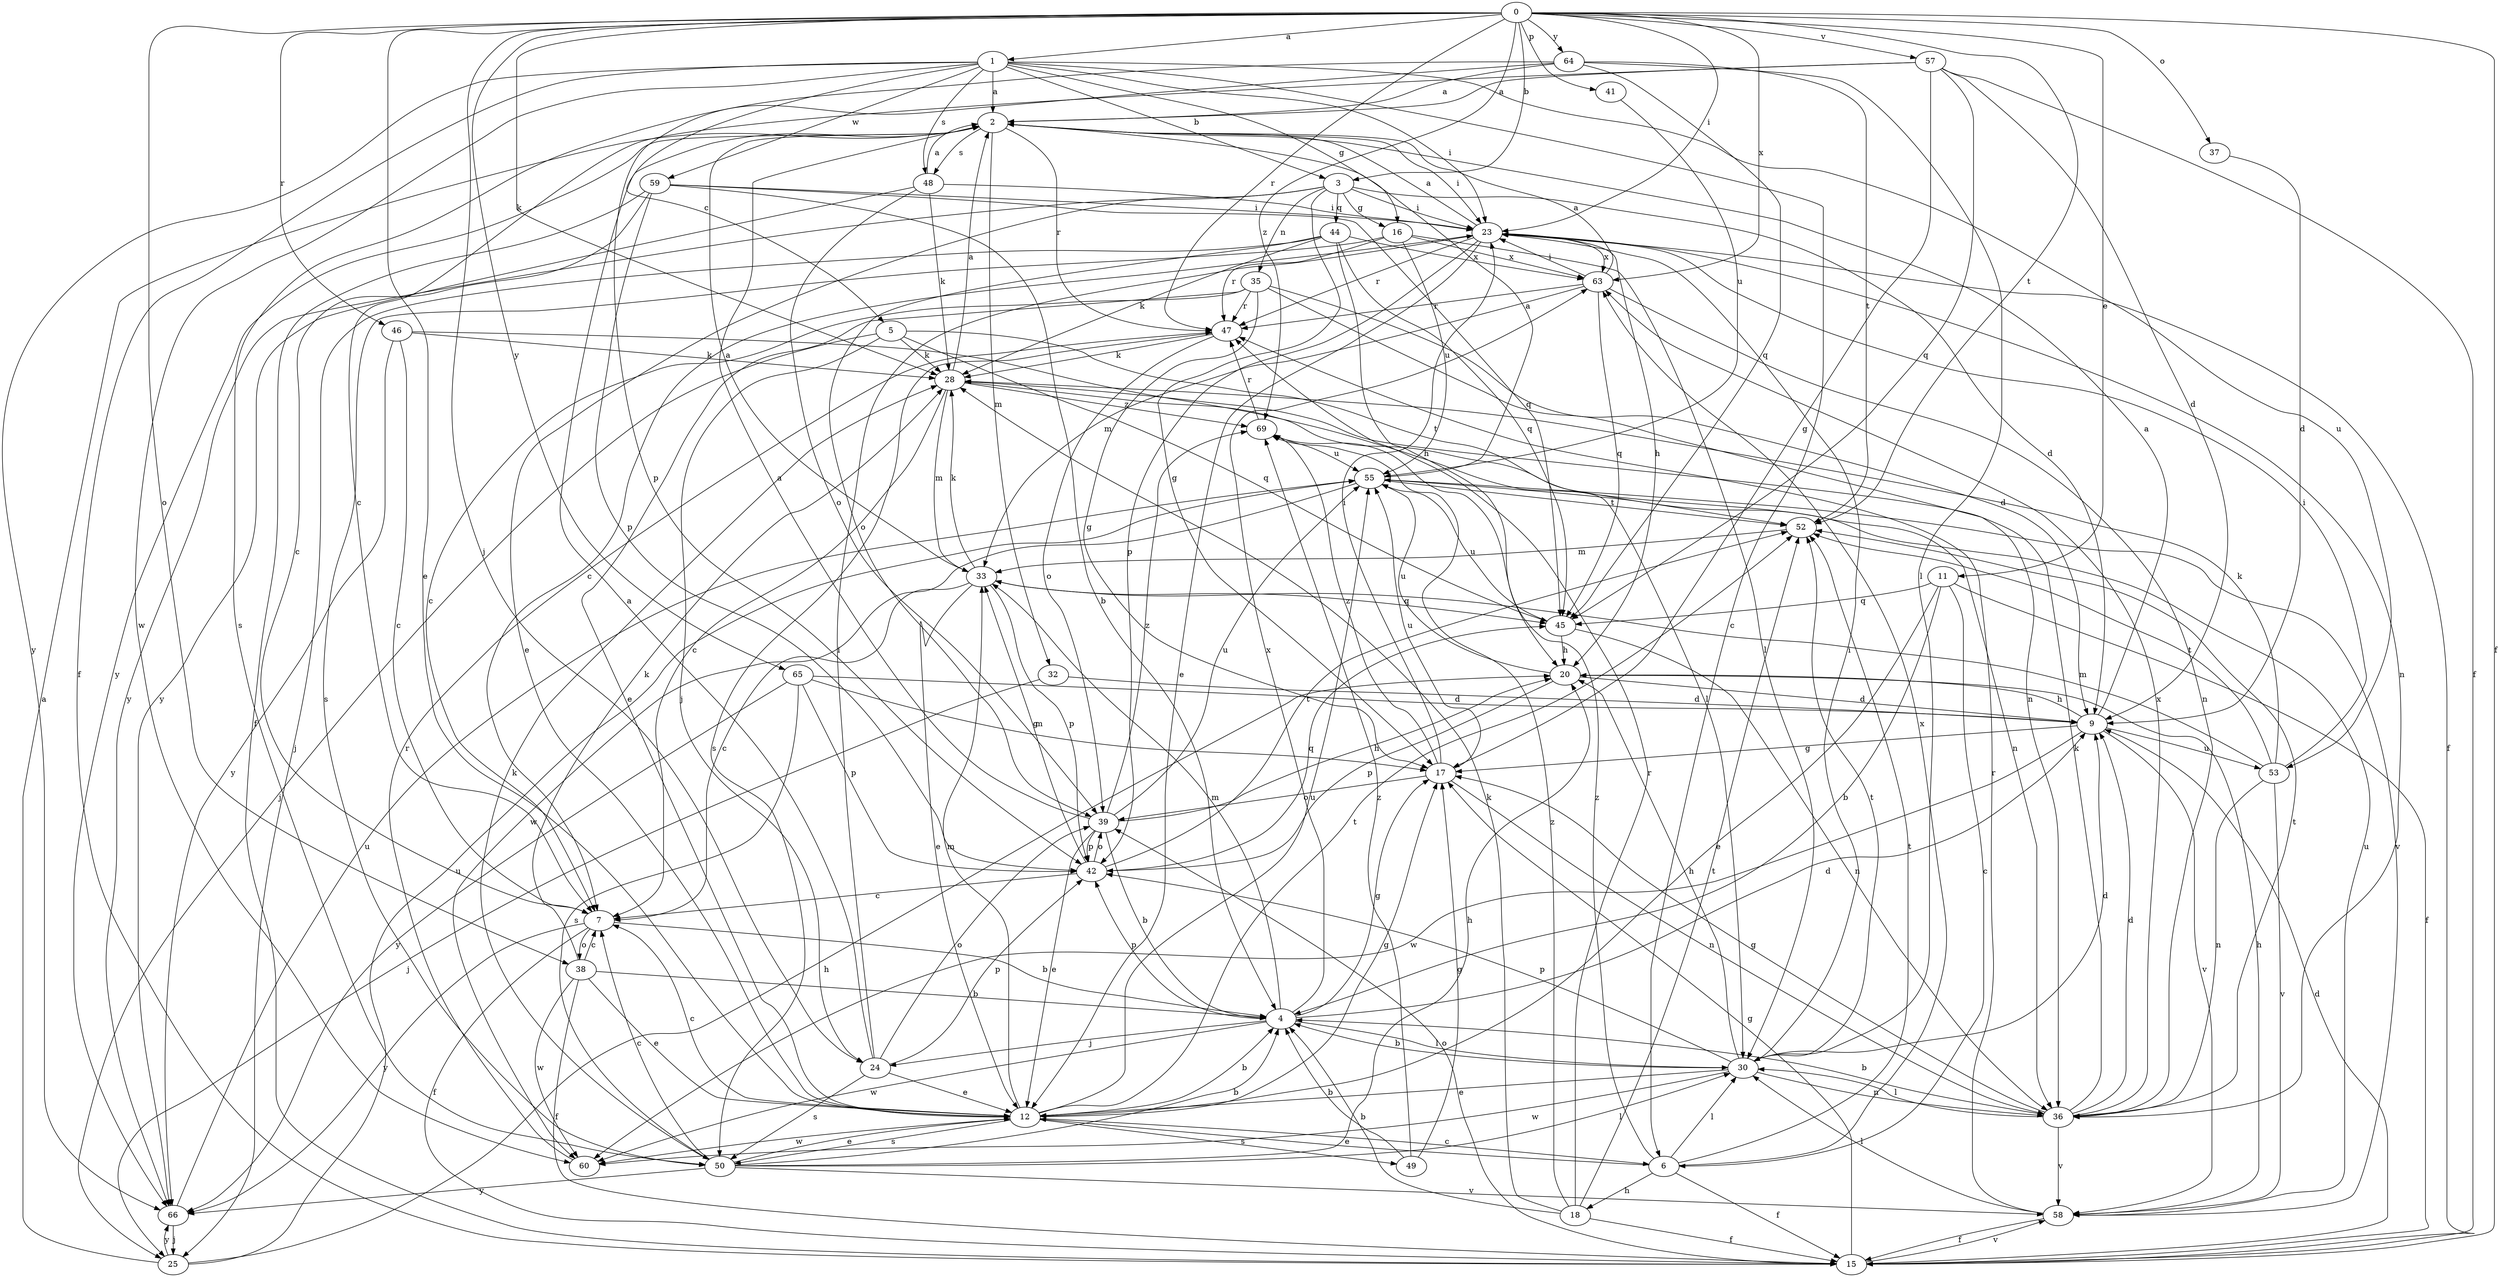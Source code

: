 strict digraph  {
0;
1;
2;
3;
4;
5;
6;
7;
9;
11;
12;
15;
16;
17;
18;
20;
23;
24;
25;
28;
30;
32;
33;
35;
36;
37;
38;
39;
41;
42;
44;
45;
46;
47;
48;
49;
50;
52;
53;
55;
57;
58;
59;
60;
63;
64;
65;
66;
69;
0 -> 1  [label=a];
0 -> 3  [label=b];
0 -> 11  [label=e];
0 -> 12  [label=e];
0 -> 15  [label=f];
0 -> 23  [label=i];
0 -> 24  [label=j];
0 -> 28  [label=k];
0 -> 37  [label=o];
0 -> 38  [label=o];
0 -> 41  [label=p];
0 -> 46  [label=r];
0 -> 47  [label=r];
0 -> 52  [label=t];
0 -> 57  [label=v];
0 -> 63  [label=x];
0 -> 64  [label=y];
0 -> 65  [label=y];
0 -> 69  [label=z];
1 -> 2  [label=a];
1 -> 3  [label=b];
1 -> 5  [label=c];
1 -> 6  [label=c];
1 -> 15  [label=f];
1 -> 16  [label=g];
1 -> 23  [label=i];
1 -> 48  [label=s];
1 -> 53  [label=u];
1 -> 59  [label=w];
1 -> 60  [label=w];
1 -> 66  [label=y];
2 -> 23  [label=i];
2 -> 32  [label=m];
2 -> 47  [label=r];
2 -> 48  [label=s];
2 -> 66  [label=y];
3 -> 9  [label=d];
3 -> 12  [label=e];
3 -> 16  [label=g];
3 -> 17  [label=g];
3 -> 23  [label=i];
3 -> 35  [label=n];
3 -> 44  [label=q];
3 -> 66  [label=y];
4 -> 9  [label=d];
4 -> 17  [label=g];
4 -> 24  [label=j];
4 -> 30  [label=l];
4 -> 33  [label=m];
4 -> 42  [label=p];
4 -> 60  [label=w];
4 -> 63  [label=x];
5 -> 24  [label=j];
5 -> 25  [label=j];
5 -> 28  [label=k];
5 -> 45  [label=q];
5 -> 52  [label=t];
6 -> 12  [label=e];
6 -> 15  [label=f];
6 -> 18  [label=h];
6 -> 30  [label=l];
6 -> 52  [label=t];
6 -> 63  [label=x];
6 -> 69  [label=z];
7 -> 4  [label=b];
7 -> 15  [label=f];
7 -> 38  [label=o];
7 -> 66  [label=y];
9 -> 2  [label=a];
9 -> 17  [label=g];
9 -> 20  [label=h];
9 -> 53  [label=u];
9 -> 58  [label=v];
9 -> 60  [label=w];
11 -> 4  [label=b];
11 -> 6  [label=c];
11 -> 12  [label=e];
11 -> 15  [label=f];
11 -> 45  [label=q];
12 -> 4  [label=b];
12 -> 6  [label=c];
12 -> 7  [label=c];
12 -> 17  [label=g];
12 -> 33  [label=m];
12 -> 49  [label=s];
12 -> 50  [label=s];
12 -> 52  [label=t];
12 -> 55  [label=u];
12 -> 60  [label=w];
15 -> 9  [label=d];
15 -> 17  [label=g];
15 -> 39  [label=o];
15 -> 58  [label=v];
16 -> 30  [label=l];
16 -> 47  [label=r];
16 -> 50  [label=s];
16 -> 55  [label=u];
16 -> 63  [label=x];
17 -> 23  [label=i];
17 -> 36  [label=n];
17 -> 39  [label=o];
17 -> 55  [label=u];
17 -> 69  [label=z];
18 -> 4  [label=b];
18 -> 15  [label=f];
18 -> 28  [label=k];
18 -> 47  [label=r];
18 -> 52  [label=t];
18 -> 69  [label=z];
20 -> 9  [label=d];
20 -> 42  [label=p];
20 -> 55  [label=u];
23 -> 2  [label=a];
23 -> 7  [label=c];
23 -> 12  [label=e];
23 -> 15  [label=f];
23 -> 20  [label=h];
23 -> 36  [label=n];
23 -> 42  [label=p];
23 -> 47  [label=r];
23 -> 63  [label=x];
24 -> 2  [label=a];
24 -> 12  [label=e];
24 -> 23  [label=i];
24 -> 39  [label=o];
24 -> 42  [label=p];
24 -> 50  [label=s];
25 -> 2  [label=a];
25 -> 20  [label=h];
25 -> 55  [label=u];
25 -> 66  [label=y];
28 -> 2  [label=a];
28 -> 7  [label=c];
28 -> 33  [label=m];
28 -> 36  [label=n];
28 -> 69  [label=z];
30 -> 4  [label=b];
30 -> 9  [label=d];
30 -> 12  [label=e];
30 -> 20  [label=h];
30 -> 23  [label=i];
30 -> 36  [label=n];
30 -> 42  [label=p];
30 -> 52  [label=t];
30 -> 60  [label=w];
32 -> 9  [label=d];
32 -> 25  [label=j];
33 -> 2  [label=a];
33 -> 7  [label=c];
33 -> 12  [label=e];
33 -> 28  [label=k];
33 -> 42  [label=p];
33 -> 45  [label=q];
35 -> 7  [label=c];
35 -> 9  [label=d];
35 -> 12  [label=e];
35 -> 17  [label=g];
35 -> 36  [label=n];
35 -> 47  [label=r];
36 -> 4  [label=b];
36 -> 9  [label=d];
36 -> 17  [label=g];
36 -> 28  [label=k];
36 -> 30  [label=l];
36 -> 52  [label=t];
36 -> 58  [label=v];
36 -> 63  [label=x];
37 -> 9  [label=d];
38 -> 4  [label=b];
38 -> 7  [label=c];
38 -> 12  [label=e];
38 -> 15  [label=f];
38 -> 28  [label=k];
38 -> 60  [label=w];
39 -> 2  [label=a];
39 -> 4  [label=b];
39 -> 12  [label=e];
39 -> 20  [label=h];
39 -> 42  [label=p];
39 -> 55  [label=u];
39 -> 69  [label=z];
41 -> 55  [label=u];
42 -> 7  [label=c];
42 -> 33  [label=m];
42 -> 39  [label=o];
42 -> 45  [label=q];
42 -> 52  [label=t];
44 -> 20  [label=h];
44 -> 25  [label=j];
44 -> 28  [label=k];
44 -> 39  [label=o];
44 -> 45  [label=q];
44 -> 63  [label=x];
45 -> 20  [label=h];
45 -> 36  [label=n];
45 -> 55  [label=u];
46 -> 7  [label=c];
46 -> 28  [label=k];
46 -> 30  [label=l];
46 -> 66  [label=y];
47 -> 28  [label=k];
47 -> 39  [label=o];
47 -> 50  [label=s];
48 -> 2  [label=a];
48 -> 23  [label=i];
48 -> 28  [label=k];
48 -> 39  [label=o];
48 -> 66  [label=y];
49 -> 4  [label=b];
49 -> 17  [label=g];
49 -> 69  [label=z];
50 -> 4  [label=b];
50 -> 7  [label=c];
50 -> 12  [label=e];
50 -> 20  [label=h];
50 -> 28  [label=k];
50 -> 30  [label=l];
50 -> 58  [label=v];
50 -> 66  [label=y];
52 -> 33  [label=m];
53 -> 23  [label=i];
53 -> 28  [label=k];
53 -> 33  [label=m];
53 -> 36  [label=n];
53 -> 52  [label=t];
53 -> 58  [label=v];
55 -> 2  [label=a];
55 -> 52  [label=t];
55 -> 58  [label=v];
55 -> 60  [label=w];
57 -> 2  [label=a];
57 -> 7  [label=c];
57 -> 9  [label=d];
57 -> 15  [label=f];
57 -> 17  [label=g];
57 -> 45  [label=q];
58 -> 15  [label=f];
58 -> 20  [label=h];
58 -> 30  [label=l];
58 -> 47  [label=r];
58 -> 55  [label=u];
59 -> 4  [label=b];
59 -> 7  [label=c];
59 -> 15  [label=f];
59 -> 23  [label=i];
59 -> 42  [label=p];
59 -> 45  [label=q];
60 -> 47  [label=r];
63 -> 2  [label=a];
63 -> 23  [label=i];
63 -> 33  [label=m];
63 -> 36  [label=n];
63 -> 45  [label=q];
63 -> 47  [label=r];
64 -> 2  [label=a];
64 -> 30  [label=l];
64 -> 42  [label=p];
64 -> 45  [label=q];
64 -> 50  [label=s];
64 -> 52  [label=t];
65 -> 9  [label=d];
65 -> 17  [label=g];
65 -> 42  [label=p];
65 -> 50  [label=s];
65 -> 66  [label=y];
66 -> 25  [label=j];
66 -> 55  [label=u];
69 -> 47  [label=r];
69 -> 55  [label=u];
}
